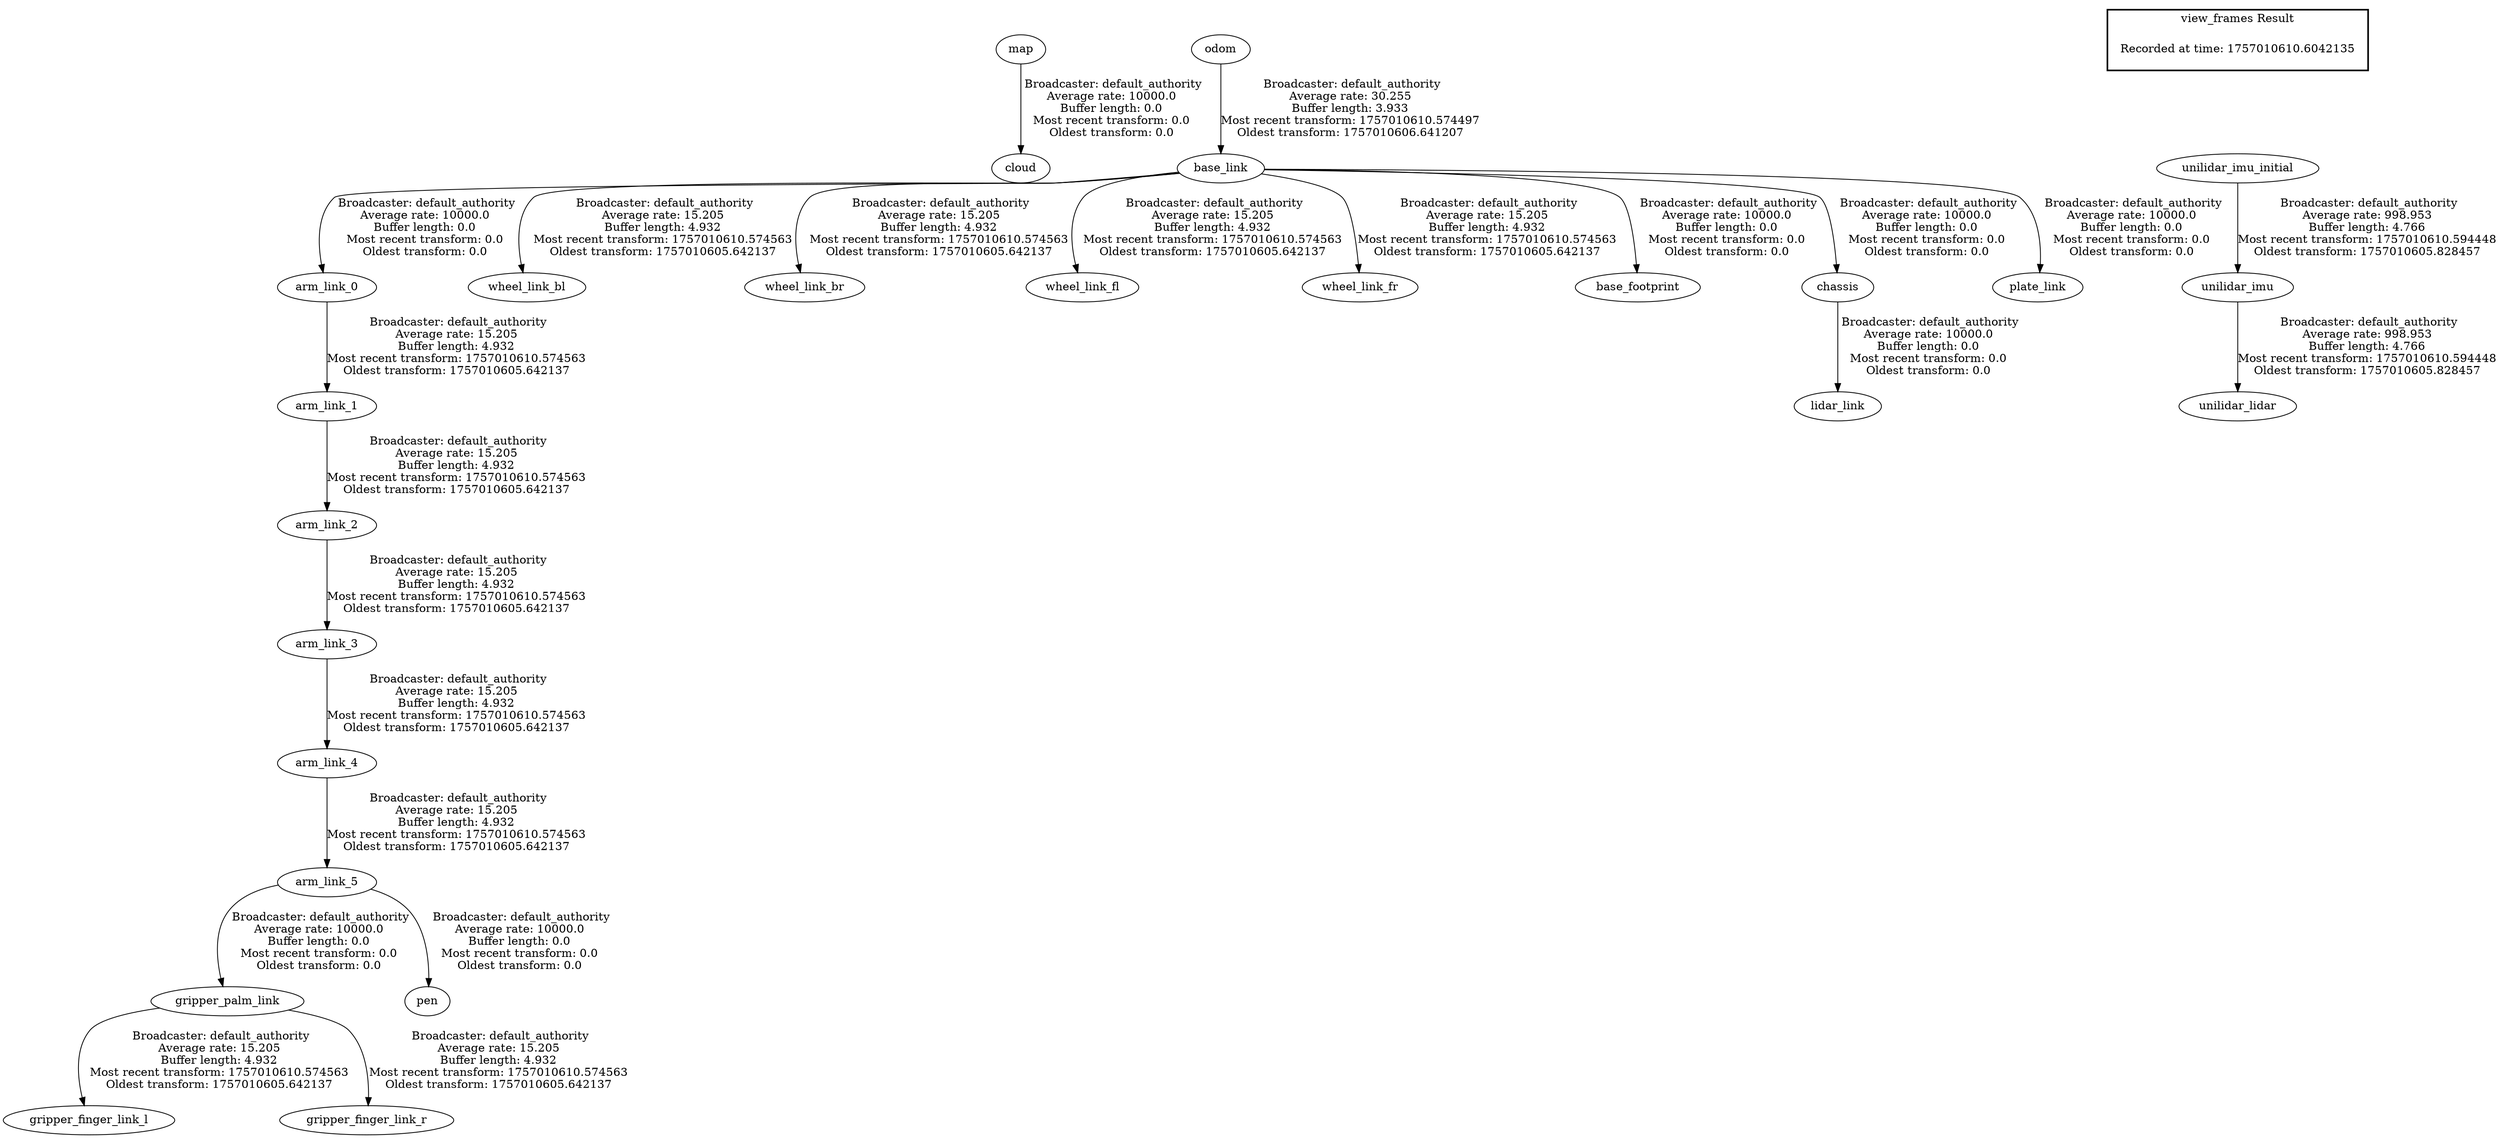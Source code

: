digraph G {
"map" -> "cloud"[label=" Broadcaster: default_authority\nAverage rate: 10000.0\nBuffer length: 0.0\nMost recent transform: 0.0\nOldest transform: 0.0\n"];
"arm_link_0" -> "arm_link_1"[label=" Broadcaster: default_authority\nAverage rate: 15.205\nBuffer length: 4.932\nMost recent transform: 1757010610.574563\nOldest transform: 1757010605.642137\n"];
"base_link" -> "arm_link_0"[label=" Broadcaster: default_authority\nAverage rate: 10000.0\nBuffer length: 0.0\nMost recent transform: 0.0\nOldest transform: 0.0\n"];
"arm_link_1" -> "arm_link_2"[label=" Broadcaster: default_authority\nAverage rate: 15.205\nBuffer length: 4.932\nMost recent transform: 1757010610.574563\nOldest transform: 1757010605.642137\n"];
"arm_link_2" -> "arm_link_3"[label=" Broadcaster: default_authority\nAverage rate: 15.205\nBuffer length: 4.932\nMost recent transform: 1757010610.574563\nOldest transform: 1757010605.642137\n"];
"arm_link_3" -> "arm_link_4"[label=" Broadcaster: default_authority\nAverage rate: 15.205\nBuffer length: 4.932\nMost recent transform: 1757010610.574563\nOldest transform: 1757010605.642137\n"];
"arm_link_4" -> "arm_link_5"[label=" Broadcaster: default_authority\nAverage rate: 15.205\nBuffer length: 4.932\nMost recent transform: 1757010610.574563\nOldest transform: 1757010605.642137\n"];
"gripper_palm_link" -> "gripper_finger_link_l"[label=" Broadcaster: default_authority\nAverage rate: 15.205\nBuffer length: 4.932\nMost recent transform: 1757010610.574563\nOldest transform: 1757010605.642137\n"];
"arm_link_5" -> "gripper_palm_link"[label=" Broadcaster: default_authority\nAverage rate: 10000.0\nBuffer length: 0.0\nMost recent transform: 0.0\nOldest transform: 0.0\n"];
"gripper_palm_link" -> "gripper_finger_link_r"[label=" Broadcaster: default_authority\nAverage rate: 15.205\nBuffer length: 4.932\nMost recent transform: 1757010610.574563\nOldest transform: 1757010605.642137\n"];
"base_link" -> "wheel_link_bl"[label=" Broadcaster: default_authority\nAverage rate: 15.205\nBuffer length: 4.932\nMost recent transform: 1757010610.574563\nOldest transform: 1757010605.642137\n"];
"odom" -> "base_link"[label=" Broadcaster: default_authority\nAverage rate: 30.255\nBuffer length: 3.933\nMost recent transform: 1757010610.574497\nOldest transform: 1757010606.641207\n"];
"base_link" -> "wheel_link_br"[label=" Broadcaster: default_authority\nAverage rate: 15.205\nBuffer length: 4.932\nMost recent transform: 1757010610.574563\nOldest transform: 1757010605.642137\n"];
"base_link" -> "wheel_link_fl"[label=" Broadcaster: default_authority\nAverage rate: 15.205\nBuffer length: 4.932\nMost recent transform: 1757010610.574563\nOldest transform: 1757010605.642137\n"];
"base_link" -> "wheel_link_fr"[label=" Broadcaster: default_authority\nAverage rate: 15.205\nBuffer length: 4.932\nMost recent transform: 1757010610.574563\nOldest transform: 1757010605.642137\n"];
"base_link" -> "base_footprint"[label=" Broadcaster: default_authority\nAverage rate: 10000.0\nBuffer length: 0.0\nMost recent transform: 0.0\nOldest transform: 0.0\n"];
"base_link" -> "chassis"[label=" Broadcaster: default_authority\nAverage rate: 10000.0\nBuffer length: 0.0\nMost recent transform: 0.0\nOldest transform: 0.0\n"];
"chassis" -> "lidar_link"[label=" Broadcaster: default_authority\nAverage rate: 10000.0\nBuffer length: 0.0\nMost recent transform: 0.0\nOldest transform: 0.0\n"];
"arm_link_5" -> "pen"[label=" Broadcaster: default_authority\nAverage rate: 10000.0\nBuffer length: 0.0\nMost recent transform: 0.0\nOldest transform: 0.0\n"];
"base_link" -> "plate_link"[label=" Broadcaster: default_authority\nAverage rate: 10000.0\nBuffer length: 0.0\nMost recent transform: 0.0\nOldest transform: 0.0\n"];
"unilidar_imu_initial" -> "unilidar_imu"[label=" Broadcaster: default_authority\nAverage rate: 998.953\nBuffer length: 4.766\nMost recent transform: 1757010610.594448\nOldest transform: 1757010605.828457\n"];
"unilidar_imu" -> "unilidar_lidar"[label=" Broadcaster: default_authority\nAverage rate: 998.953\nBuffer length: 4.766\nMost recent transform: 1757010610.594448\nOldest transform: 1757010605.828457\n"];
edge [style=invis];
 subgraph cluster_legend { style=bold; color=black; label ="view_frames Result";
"Recorded at time: 1757010610.6042135"[ shape=plaintext ] ;
}->"unilidar_imu_initial";
}